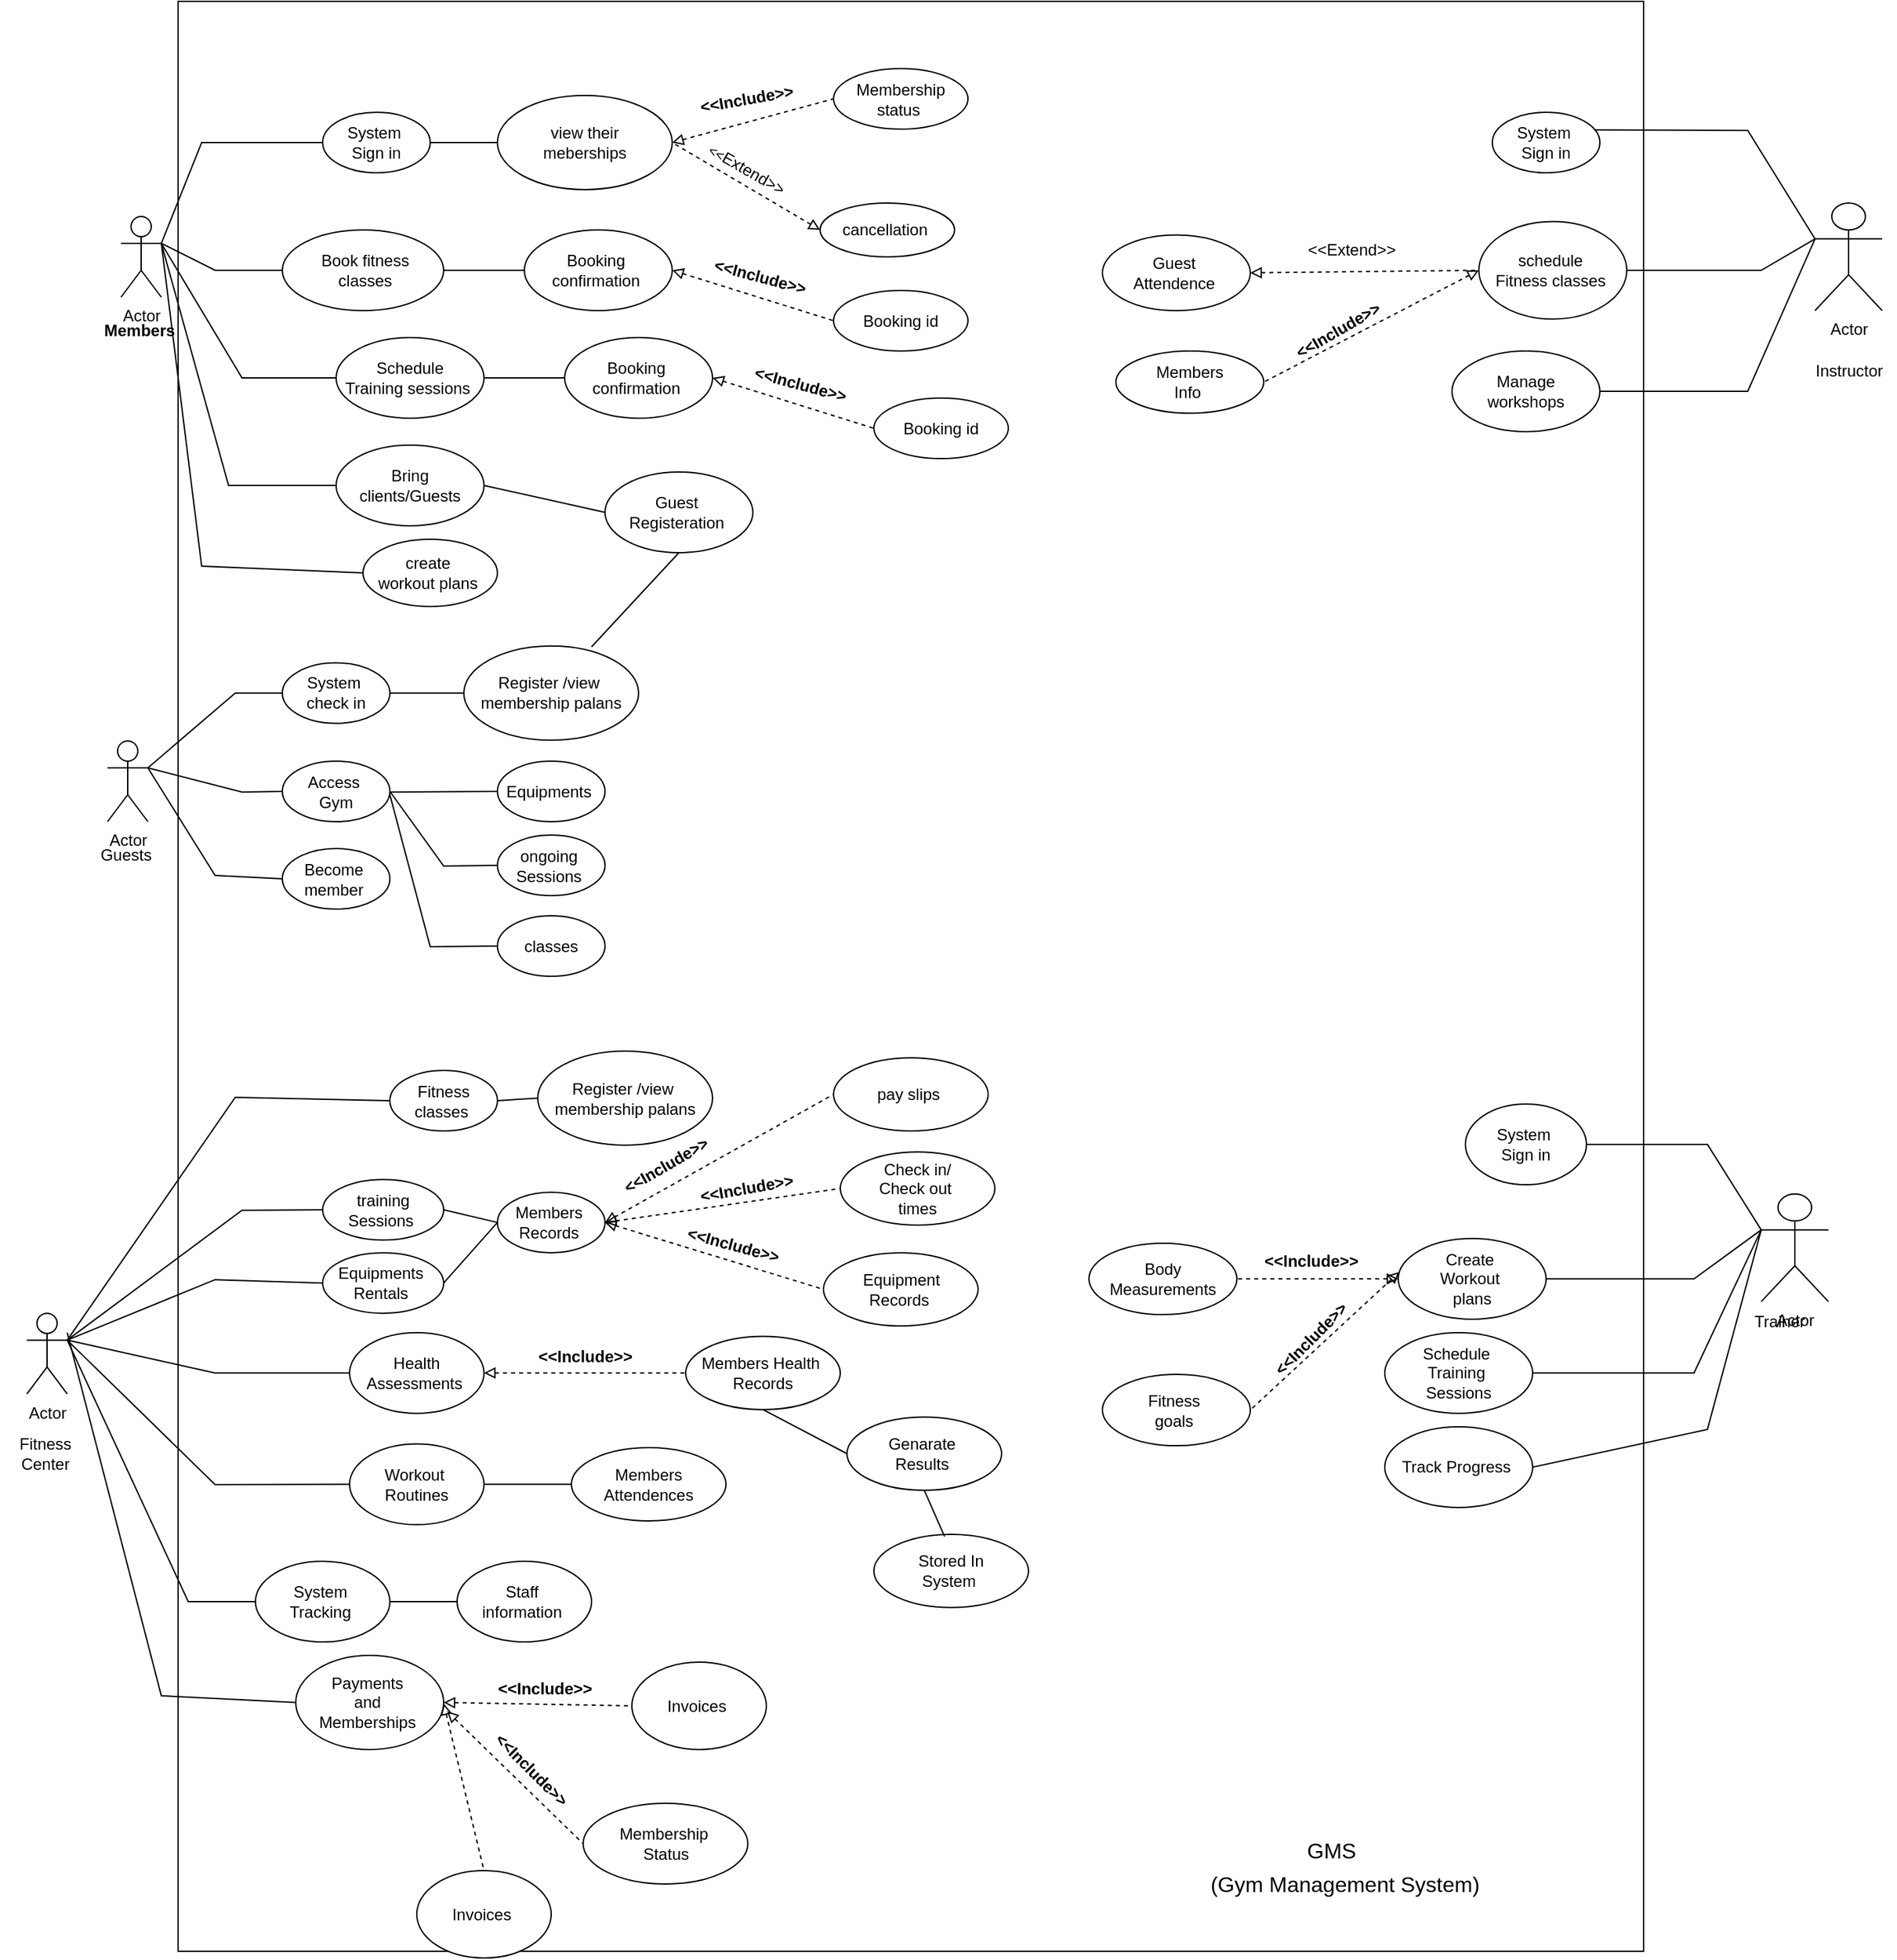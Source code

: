 <mxfile>
    <diagram id="JAE3TrR9RpjoKLnJmfdY" name="Page-1">
        <mxGraphModel dx="2232" dy="866" grid="1" gridSize="10" guides="1" tooltips="1" connect="1" arrows="1" fold="1" page="1" pageScale="1" pageWidth="850" pageHeight="1100" math="0" shadow="0">
            <root>
                <mxCell id="0"/>
                <mxCell id="1" parent="0"/>
                <mxCell id="172" value="" style="rounded=0;whiteSpace=wrap;html=1;" parent="1" vertex="1">
                    <mxGeometry x="82.5" y="100" width="1090" height="1450" as="geometry"/>
                </mxCell>
                <mxCell id="3" value="Actor" style="shape=umlActor;verticalLabelPosition=bottom;verticalAlign=top;html=1;outlineConnect=0;" parent="1" vertex="1">
                    <mxGeometry x="40" y="260" width="30" height="60" as="geometry"/>
                </mxCell>
                <mxCell id="8" value="view their&lt;br&gt;&amp;nbsp;meberships&amp;nbsp;" style="ellipse;whiteSpace=wrap;html=1;" parent="1" vertex="1">
                    <mxGeometry x="320" y="170" width="130" height="70" as="geometry"/>
                </mxCell>
                <mxCell id="9" value="&amp;nbsp;Book fitness&lt;br&gt;&amp;nbsp;classes" style="ellipse;whiteSpace=wrap;html=1;" parent="1" vertex="1">
                    <mxGeometry x="160" y="270" width="120" height="60" as="geometry"/>
                </mxCell>
                <mxCell id="15" value="&lt;b&gt;Members&amp;nbsp;&lt;/b&gt;" style="text;html=1;align=center;verticalAlign=middle;resizable=0;points=[];autosize=1;strokeColor=none;fillColor=none;" parent="1" vertex="1">
                    <mxGeometry x="15" y="330" width="80" height="30" as="geometry"/>
                </mxCell>
                <mxCell id="17" value="Membership&lt;br&gt;status&amp;nbsp;" style="ellipse;whiteSpace=wrap;html=1;" parent="1" vertex="1">
                    <mxGeometry x="570" y="150" width="100" height="45" as="geometry"/>
                </mxCell>
                <mxCell id="19" value="&lt;b&gt;&amp;lt;&amp;lt;Include&amp;gt;&amp;gt;&lt;br&gt;&lt;/b&gt;" style="text;html=1;align=center;verticalAlign=middle;resizable=0;points=[];autosize=1;strokeColor=none;fillColor=none;rotation=-10;" parent="1" vertex="1">
                    <mxGeometry x="460" y="157.5" width="90" height="30" as="geometry"/>
                </mxCell>
                <mxCell id="21" value="cancellation&amp;nbsp;" style="ellipse;whiteSpace=wrap;html=1;" parent="1" vertex="1">
                    <mxGeometry x="560" y="250" width="100" height="40" as="geometry"/>
                </mxCell>
                <mxCell id="23" value="System&amp;nbsp;&lt;br&gt;Sign in" style="ellipse;whiteSpace=wrap;html=1;" parent="1" vertex="1">
                    <mxGeometry x="190" y="182.5" width="80" height="45" as="geometry"/>
                </mxCell>
                <mxCell id="25" value="&lt;span style=&quot;font-size: 10px;&quot;&gt;&amp;lt;&amp;lt;&lt;/span&gt;Extend&amp;gt;&amp;gt;" style="text;html=1;align=center;verticalAlign=middle;resizable=0;points=[];autosize=1;strokeColor=none;fillColor=none;rotation=30;" parent="1" vertex="1">
                    <mxGeometry x="460" y="210" width="90" height="30" as="geometry"/>
                </mxCell>
                <mxCell id="27" value="" style="endArrow=none;dashed=1;html=1;rounded=0;entryX=1;entryY=0.5;entryDx=0;entryDy=0;endFill=0;startArrow=block;startFill=0;exitX=0;exitY=0.5;exitDx=0;exitDy=0;" parent="1" source="21" target="8" edge="1">
                    <mxGeometry width="50" height="50" relative="1" as="geometry">
                        <mxPoint x="555" y="300" as="sourcePoint"/>
                        <mxPoint x="450" y="250" as="targetPoint"/>
                    </mxGeometry>
                </mxCell>
                <mxCell id="28" value="" style="endArrow=none;dashed=1;html=1;rounded=0;exitX=1;exitY=0.5;exitDx=0;exitDy=0;endFill=0;startArrow=block;startFill=0;entryX=0;entryY=0.5;entryDx=0;entryDy=0;" parent="1" source="8" target="17" edge="1">
                    <mxGeometry width="50" height="50" relative="1" as="geometry">
                        <mxPoint x="480" y="230" as="sourcePoint"/>
                        <mxPoint x="590" y="220" as="targetPoint"/>
                    </mxGeometry>
                </mxCell>
                <mxCell id="30" value="" style="endArrow=none;html=1;rounded=0;entryX=0;entryY=0.5;entryDx=0;entryDy=0;" parent="1" target="23" edge="1">
                    <mxGeometry width="50" height="50" relative="1" as="geometry">
                        <mxPoint x="70" y="280" as="sourcePoint"/>
                        <mxPoint x="255" y="127.5" as="targetPoint"/>
                        <Array as="points">
                            <mxPoint x="100" y="205"/>
                        </Array>
                    </mxGeometry>
                </mxCell>
                <mxCell id="31" value="" style="endArrow=none;html=1;rounded=0;entryX=0;entryY=0.5;entryDx=0;entryDy=0;exitX=1;exitY=0.333;exitDx=0;exitDy=0;exitPerimeter=0;" parent="1" source="3" target="9" edge="1">
                    <mxGeometry width="50" height="50" relative="1" as="geometry">
                        <mxPoint x="130" y="355" as="sourcePoint"/>
                        <mxPoint x="230.0" y="280" as="targetPoint"/>
                        <Array as="points">
                            <mxPoint x="110" y="300"/>
                        </Array>
                    </mxGeometry>
                </mxCell>
                <mxCell id="32" value="" style="endArrow=none;html=1;rounded=0;exitX=1;exitY=0.333;exitDx=0;exitDy=0;exitPerimeter=0;entryX=0;entryY=0.5;entryDx=0;entryDy=0;" parent="1" source="3" target="33" edge="1">
                    <mxGeometry width="50" height="50" relative="1" as="geometry">
                        <mxPoint x="100" y="425" as="sourcePoint"/>
                        <mxPoint x="200" y="380" as="targetPoint"/>
                        <Array as="points">
                            <mxPoint x="130" y="380"/>
                        </Array>
                    </mxGeometry>
                </mxCell>
                <mxCell id="33" value="Schedule&lt;br&gt;Training sessions&amp;nbsp;" style="ellipse;whiteSpace=wrap;html=1;" parent="1" vertex="1">
                    <mxGeometry x="200" y="350" width="110" height="60" as="geometry"/>
                </mxCell>
                <mxCell id="35" value="Booking&amp;nbsp;&lt;br&gt;confirmation&amp;nbsp;" style="ellipse;whiteSpace=wrap;html=1;" parent="1" vertex="1">
                    <mxGeometry x="340" y="270" width="110" height="60" as="geometry"/>
                </mxCell>
                <mxCell id="36" value="Booking&amp;nbsp;&lt;br&gt;confirmation&amp;nbsp;" style="ellipse;whiteSpace=wrap;html=1;" parent="1" vertex="1">
                    <mxGeometry x="370" y="350" width="110" height="60" as="geometry"/>
                </mxCell>
                <mxCell id="37" value="" style="endArrow=none;html=1;rounded=0;exitX=1;exitY=0.5;exitDx=0;exitDy=0;entryX=0;entryY=0.5;entryDx=0;entryDy=0;" parent="1" source="9" target="35" edge="1">
                    <mxGeometry width="50" height="50" relative="1" as="geometry">
                        <mxPoint x="270" y="280" as="sourcePoint"/>
                        <mxPoint x="330" y="300" as="targetPoint"/>
                        <Array as="points"/>
                    </mxGeometry>
                </mxCell>
                <mxCell id="38" value="" style="endArrow=none;html=1;rounded=0;entryX=0;entryY=0.5;entryDx=0;entryDy=0;" parent="1" target="36" edge="1">
                    <mxGeometry width="50" height="50" relative="1" as="geometry">
                        <mxPoint x="310" y="380" as="sourcePoint"/>
                        <mxPoint x="370" y="380" as="targetPoint"/>
                        <Array as="points">
                            <mxPoint x="320" y="380"/>
                        </Array>
                    </mxGeometry>
                </mxCell>
                <mxCell id="39" value="Booking id" style="ellipse;whiteSpace=wrap;html=1;" parent="1" vertex="1">
                    <mxGeometry x="570" y="315" width="100" height="45" as="geometry"/>
                </mxCell>
                <mxCell id="40" value="&lt;b&gt;&amp;lt;&amp;lt;Include&amp;gt;&amp;gt;&lt;br&gt;&lt;/b&gt;" style="text;html=1;align=center;verticalAlign=middle;resizable=0;points=[];autosize=1;strokeColor=none;fillColor=none;rotation=15;" parent="1" vertex="1">
                    <mxGeometry x="470" y="290" width="90" height="30" as="geometry"/>
                </mxCell>
                <mxCell id="41" value="" style="endArrow=none;dashed=1;html=1;rounded=0;exitX=1;exitY=0.5;exitDx=0;exitDy=0;endFill=0;startArrow=block;startFill=0;entryX=0;entryY=0.5;entryDx=0;entryDy=0;" parent="1" source="35" target="39" edge="1">
                    <mxGeometry width="50" height="50" relative="1" as="geometry">
                        <mxPoint x="440.0" y="322.5" as="sourcePoint"/>
                        <mxPoint x="570.0" y="290" as="targetPoint"/>
                    </mxGeometry>
                </mxCell>
                <mxCell id="42" value="Booking id" style="ellipse;whiteSpace=wrap;html=1;" parent="1" vertex="1">
                    <mxGeometry x="600" y="395" width="100" height="45" as="geometry"/>
                </mxCell>
                <mxCell id="45" value="" style="endArrow=none;html=1;rounded=0;exitX=1;exitY=0.333;exitDx=0;exitDy=0;exitPerimeter=0;entryX=0;entryY=0.5;entryDx=0;entryDy=0;" parent="1" source="3" target="46" edge="1">
                    <mxGeometry width="50" height="50" relative="1" as="geometry">
                        <mxPoint x="60" y="315" as="sourcePoint"/>
                        <mxPoint x="200" y="460" as="targetPoint"/>
                        <Array as="points">
                            <mxPoint x="120" y="460"/>
                        </Array>
                    </mxGeometry>
                </mxCell>
                <mxCell id="46" value="Bring&lt;br&gt;clients/Guests" style="ellipse;whiteSpace=wrap;html=1;" parent="1" vertex="1">
                    <mxGeometry x="200" y="430" width="110" height="60" as="geometry"/>
                </mxCell>
                <mxCell id="48" value="" style="endArrow=none;html=1;rounded=0;entryX=0;entryY=0.5;entryDx=0;entryDy=0;exitX=1;exitY=0.5;exitDx=0;exitDy=0;" parent="1" source="46" target="49" edge="1">
                    <mxGeometry width="50" height="50" relative="1" as="geometry">
                        <mxPoint x="310" y="459.71" as="sourcePoint"/>
                        <mxPoint x="370.0" y="459.71" as="targetPoint"/>
                        <Array as="points"/>
                    </mxGeometry>
                </mxCell>
                <mxCell id="49" value="Guest&amp;nbsp;&lt;br&gt;Registeration&amp;nbsp;" style="ellipse;whiteSpace=wrap;html=1;" parent="1" vertex="1">
                    <mxGeometry x="400" y="450" width="110" height="60" as="geometry"/>
                </mxCell>
                <mxCell id="50" value="" style="endArrow=none;html=1;rounded=0;exitX=1;exitY=0.333;exitDx=0;exitDy=0;exitPerimeter=0;entryX=0;entryY=0.5;entryDx=0;entryDy=0;" parent="1" source="3" target="51" edge="1">
                    <mxGeometry width="50" height="50" relative="1" as="geometry">
                        <mxPoint x="70" y="350" as="sourcePoint"/>
                        <mxPoint x="230" y="520" as="targetPoint"/>
                        <Array as="points">
                            <mxPoint x="100" y="520"/>
                        </Array>
                    </mxGeometry>
                </mxCell>
                <mxCell id="51" value="create&amp;nbsp;&lt;br&gt;workout plans&amp;nbsp;" style="ellipse;whiteSpace=wrap;html=1;" parent="1" vertex="1">
                    <mxGeometry x="220" y="500" width="100" height="50" as="geometry"/>
                </mxCell>
                <mxCell id="52" value="Actor" style="shape=umlActor;verticalLabelPosition=bottom;verticalAlign=top;html=1;outlineConnect=0;" parent="1" vertex="1">
                    <mxGeometry x="30" y="650" width="30" height="60" as="geometry"/>
                </mxCell>
                <mxCell id="53" value="Guests&amp;nbsp;" style="text;html=1;align=center;verticalAlign=middle;resizable=0;points=[];autosize=1;strokeColor=none;fillColor=none;" parent="1" vertex="1">
                    <mxGeometry x="15" y="720" width="60" height="30" as="geometry"/>
                </mxCell>
                <mxCell id="54" value="Register /view&amp;nbsp;&lt;br&gt;membership palans" style="ellipse;whiteSpace=wrap;html=1;" parent="1" vertex="1">
                    <mxGeometry x="295" y="579.43" width="130" height="70" as="geometry"/>
                </mxCell>
                <mxCell id="55" value="System&amp;nbsp;&lt;br&gt;check in" style="ellipse;whiteSpace=wrap;html=1;" parent="1" vertex="1">
                    <mxGeometry x="160" y="591.93" width="80" height="45" as="geometry"/>
                </mxCell>
                <mxCell id="57" value="" style="endArrow=none;html=1;rounded=0;entryX=0;entryY=0.5;entryDx=0;entryDy=0;exitX=1;exitY=0.333;exitDx=0;exitDy=0;exitPerimeter=0;" parent="1" source="52" target="55" edge="1">
                    <mxGeometry width="50" height="50" relative="1" as="geometry">
                        <mxPoint x="95" y="689.43" as="sourcePoint"/>
                        <mxPoint x="280" y="536.93" as="targetPoint"/>
                        <Array as="points">
                            <mxPoint x="125" y="614.43"/>
                        </Array>
                    </mxGeometry>
                </mxCell>
                <mxCell id="58" value="" style="endArrow=none;html=1;rounded=0;entryX=0;entryY=0.5;entryDx=0;entryDy=0;exitX=1;exitY=0.333;exitDx=0;exitDy=0;exitPerimeter=0;" parent="1" source="52" target="62" edge="1">
                    <mxGeometry width="50" height="50" relative="1" as="geometry">
                        <mxPoint x="95" y="689.43" as="sourcePoint"/>
                        <mxPoint x="185" y="709.43" as="targetPoint"/>
                        <Array as="points">
                            <mxPoint x="130" y="688"/>
                        </Array>
                    </mxGeometry>
                </mxCell>
                <mxCell id="60" value="" style="endArrow=none;html=1;rounded=0;entryX=0;entryY=0.5;entryDx=0;entryDy=0;exitX=1;exitY=0.5;exitDx=0;exitDy=0;" parent="1" source="23" target="8" edge="1">
                    <mxGeometry width="50" height="50" relative="1" as="geometry">
                        <mxPoint x="180" y="195" as="sourcePoint"/>
                        <mxPoint x="320.0" y="195" as="targetPoint"/>
                        <Array as="points"/>
                    </mxGeometry>
                </mxCell>
                <mxCell id="61" value="" style="endArrow=none;html=1;rounded=0;entryX=0;entryY=0.5;entryDx=0;entryDy=0;exitX=1;exitY=0.5;exitDx=0;exitDy=0;" parent="1" source="55" target="54" edge="1">
                    <mxGeometry width="50" height="50" relative="1" as="geometry">
                        <mxPoint x="290" y="640" as="sourcePoint"/>
                        <mxPoint x="360.0" y="591.93" as="targetPoint"/>
                        <Array as="points"/>
                    </mxGeometry>
                </mxCell>
                <mxCell id="62" value="Access&amp;nbsp;&lt;br&gt;Gym" style="ellipse;whiteSpace=wrap;html=1;" parent="1" vertex="1">
                    <mxGeometry x="160" y="665" width="80" height="45" as="geometry"/>
                </mxCell>
                <mxCell id="64" value="" style="endArrow=none;html=1;rounded=0;entryX=0;entryY=0.5;entryDx=0;entryDy=0;exitX=0.5;exitY=1;exitDx=0;exitDy=0;" parent="1" source="49" edge="1">
                    <mxGeometry width="50" height="50" relative="1" as="geometry">
                        <mxPoint x="330.0" y="550" as="sourcePoint"/>
                        <mxPoint x="390.0" y="580" as="targetPoint"/>
                        <Array as="points"/>
                    </mxGeometry>
                </mxCell>
                <mxCell id="65" value="" style="endArrow=none;html=1;rounded=0;exitX=1;exitY=0.333;exitDx=0;exitDy=0;exitPerimeter=0;entryX=0;entryY=0.5;entryDx=0;entryDy=0;" parent="1" source="52" target="66" edge="1">
                    <mxGeometry width="50" height="50" relative="1" as="geometry">
                        <mxPoint x="50" y="680" as="sourcePoint"/>
                        <mxPoint x="170" y="770" as="targetPoint"/>
                        <Array as="points">
                            <mxPoint x="110" y="750"/>
                        </Array>
                    </mxGeometry>
                </mxCell>
                <mxCell id="66" value="Become&amp;nbsp;&lt;br&gt;member&amp;nbsp;" style="ellipse;whiteSpace=wrap;html=1;" parent="1" vertex="1">
                    <mxGeometry x="160" y="730" width="80" height="45" as="geometry"/>
                </mxCell>
                <mxCell id="68" value="Equipments&amp;nbsp;" style="ellipse;whiteSpace=wrap;html=1;" parent="1" vertex="1">
                    <mxGeometry x="320" y="665" width="80" height="45" as="geometry"/>
                </mxCell>
                <mxCell id="69" value="ongoing&amp;nbsp;&lt;br&gt;Sessions&amp;nbsp;" style="ellipse;whiteSpace=wrap;html=1;" parent="1" vertex="1">
                    <mxGeometry x="320" y="720" width="80" height="45" as="geometry"/>
                </mxCell>
                <mxCell id="70" value="classes" style="ellipse;whiteSpace=wrap;html=1;" parent="1" vertex="1">
                    <mxGeometry x="320" y="780" width="80" height="45" as="geometry"/>
                </mxCell>
                <mxCell id="71" value="" style="endArrow=none;html=1;rounded=0;entryX=0;entryY=0.5;entryDx=0;entryDy=0;" parent="1" target="70" edge="1">
                    <mxGeometry width="50" height="50" relative="1" as="geometry">
                        <mxPoint x="240" y="690" as="sourcePoint"/>
                        <mxPoint x="310" y="775" as="targetPoint"/>
                        <Array as="points">
                            <mxPoint x="270" y="803"/>
                        </Array>
                    </mxGeometry>
                </mxCell>
                <mxCell id="72" value="" style="endArrow=none;html=1;rounded=0;entryX=0;entryY=0.5;entryDx=0;entryDy=0;exitX=1;exitY=0.5;exitDx=0;exitDy=0;" parent="1" source="62" target="69" edge="1">
                    <mxGeometry width="50" height="50" relative="1" as="geometry">
                        <mxPoint x="255" y="720" as="sourcePoint"/>
                        <mxPoint x="310" y="720" as="targetPoint"/>
                        <Array as="points">
                            <mxPoint x="280" y="743"/>
                        </Array>
                    </mxGeometry>
                </mxCell>
                <mxCell id="73" value="" style="endArrow=none;html=1;rounded=0;entryX=0;entryY=0.5;entryDx=0;entryDy=0;" parent="1" target="68" edge="1">
                    <mxGeometry width="50" height="50" relative="1" as="geometry">
                        <mxPoint x="240" y="688" as="sourcePoint"/>
                        <mxPoint x="297.5" y="687.08" as="targetPoint"/>
                        <Array as="points"/>
                    </mxGeometry>
                </mxCell>
                <mxCell id="74" value="Actor" style="shape=umlActor;verticalLabelPosition=bottom;verticalAlign=top;html=1;outlineConnect=0;" parent="1" vertex="1">
                    <mxGeometry x="-30" y="1075.57" width="30" height="60" as="geometry"/>
                </mxCell>
                <mxCell id="75" value="Register /view&amp;nbsp;&lt;br&gt;membership palans" style="ellipse;whiteSpace=wrap;html=1;" parent="1" vertex="1">
                    <mxGeometry x="350" y="880.57" width="130" height="70" as="geometry"/>
                </mxCell>
                <mxCell id="76" value="Fitness classes&amp;nbsp;" style="ellipse;whiteSpace=wrap;html=1;" parent="1" vertex="1">
                    <mxGeometry x="240" y="895" width="80" height="45" as="geometry"/>
                </mxCell>
                <mxCell id="77" value="" style="endArrow=none;html=1;rounded=0;entryX=0;entryY=0.5;entryDx=0;entryDy=0;exitX=1;exitY=0.333;exitDx=0;exitDy=0;exitPerimeter=0;" parent="1" source="74" target="76" edge="1">
                    <mxGeometry width="50" height="50" relative="1" as="geometry">
                        <mxPoint x="95" y="990" as="sourcePoint"/>
                        <mxPoint x="280" y="837.5" as="targetPoint"/>
                        <Array as="points">
                            <mxPoint x="125" y="915"/>
                        </Array>
                    </mxGeometry>
                </mxCell>
                <mxCell id="78" value="" style="endArrow=none;html=1;rounded=0;entryX=0;entryY=0.5;entryDx=0;entryDy=0;exitX=1;exitY=0.333;exitDx=0;exitDy=0;exitPerimeter=0;" parent="1" source="74" target="80" edge="1">
                    <mxGeometry width="50" height="50" relative="1" as="geometry">
                        <mxPoint x="95" y="990" as="sourcePoint"/>
                        <mxPoint x="185" y="1010" as="targetPoint"/>
                        <Array as="points">
                            <mxPoint x="130" y="999"/>
                        </Array>
                    </mxGeometry>
                </mxCell>
                <mxCell id="79" value="" style="endArrow=none;html=1;rounded=0;entryX=0;entryY=0.5;entryDx=0;entryDy=0;exitX=1;exitY=0.5;exitDx=0;exitDy=0;" parent="1" source="76" target="75" edge="1">
                    <mxGeometry width="50" height="50" relative="1" as="geometry">
                        <mxPoint x="290" y="940.57" as="sourcePoint"/>
                        <mxPoint x="360.0" y="892.5" as="targetPoint"/>
                        <Array as="points"/>
                    </mxGeometry>
                </mxCell>
                <mxCell id="80" value="training Sessions&amp;nbsp;" style="ellipse;whiteSpace=wrap;html=1;" parent="1" vertex="1">
                    <mxGeometry x="190" y="976.14" width="90" height="45" as="geometry"/>
                </mxCell>
                <mxCell id="81" value="" style="endArrow=none;html=1;rounded=0;exitX=1;exitY=0.333;exitDx=0;exitDy=0;exitPerimeter=0;entryX=0;entryY=0.5;entryDx=0;entryDy=0;" parent="1" source="74" target="82" edge="1">
                    <mxGeometry width="50" height="50" relative="1" as="geometry">
                        <mxPoint x="50" y="980.57" as="sourcePoint"/>
                        <mxPoint x="170" y="1070.57" as="targetPoint"/>
                        <Array as="points">
                            <mxPoint x="110" y="1050.57"/>
                        </Array>
                    </mxGeometry>
                </mxCell>
                <mxCell id="82" value="Equipments&amp;nbsp;&lt;br&gt;Rentals&amp;nbsp;" style="ellipse;whiteSpace=wrap;html=1;" parent="1" vertex="1">
                    <mxGeometry x="190" y="1030.57" width="90" height="45" as="geometry"/>
                </mxCell>
                <mxCell id="83" value="Members&amp;nbsp;&lt;br&gt;Records&amp;nbsp;" style="ellipse;whiteSpace=wrap;html=1;" parent="1" vertex="1">
                    <mxGeometry x="320" y="985.57" width="80" height="45" as="geometry"/>
                </mxCell>
                <mxCell id="85" value="Health Assessments&amp;nbsp;" style="ellipse;whiteSpace=wrap;html=1;" parent="1" vertex="1">
                    <mxGeometry x="210" y="1089.99" width="100" height="60" as="geometry"/>
                </mxCell>
                <mxCell id="86" value="" style="endArrow=none;html=1;rounded=0;exitX=1;exitY=0.333;exitDx=0;exitDy=0;exitPerimeter=0;entryX=0;entryY=0.5;entryDx=0;entryDy=0;" parent="1" source="74" target="85" edge="1">
                    <mxGeometry width="50" height="50" relative="1" as="geometry">
                        <mxPoint x="60" y="966" as="sourcePoint"/>
                        <mxPoint x="130" y="1160" as="targetPoint"/>
                        <Array as="points">
                            <mxPoint x="110" y="1120"/>
                        </Array>
                    </mxGeometry>
                </mxCell>
                <mxCell id="88" value="" style="endArrow=none;html=1;rounded=0;entryX=1;entryY=0.5;entryDx=0;entryDy=0;exitX=0;exitY=0.5;exitDx=0;exitDy=0;" parent="1" source="83" target="80" edge="1">
                    <mxGeometry width="50" height="50" relative="1" as="geometry">
                        <mxPoint x="320" y="990" as="sourcePoint"/>
                        <mxPoint x="510" y="1010.57" as="targetPoint"/>
                        <Array as="points"/>
                    </mxGeometry>
                </mxCell>
                <mxCell id="91" value="Fitness&amp;nbsp;&lt;br&gt;Center&amp;nbsp;" style="text;html=1;align=center;verticalAlign=middle;resizable=0;points=[];autosize=1;strokeColor=none;fillColor=none;" parent="1" vertex="1">
                    <mxGeometry x="-50" y="1160" width="70" height="40" as="geometry"/>
                </mxCell>
                <mxCell id="92" value="" style="endArrow=none;html=1;rounded=0;entryX=1;entryY=0.5;entryDx=0;entryDy=0;exitX=0;exitY=0.5;exitDx=0;exitDy=0;" parent="1" source="83" target="82" edge="1">
                    <mxGeometry width="50" height="50" relative="1" as="geometry">
                        <mxPoint x="320" y="1053" as="sourcePoint"/>
                        <mxPoint x="245" y="1052.11" as="targetPoint"/>
                        <Array as="points"/>
                    </mxGeometry>
                </mxCell>
                <mxCell id="93" value="&lt;b&gt;&amp;lt;&amp;lt;Include&amp;gt;&amp;gt;&lt;br&gt;&lt;/b&gt;" style="text;html=1;align=center;verticalAlign=middle;resizable=0;points=[];autosize=1;strokeColor=none;fillColor=none;rotation=15;" parent="1" vertex="1">
                    <mxGeometry x="500" y="370" width="90" height="30" as="geometry"/>
                </mxCell>
                <mxCell id="94" value="" style="endArrow=none;dashed=1;html=1;rounded=0;endFill=0;startArrow=block;startFill=0;entryX=0;entryY=0.5;entryDx=0;entryDy=0;" parent="1" edge="1">
                    <mxGeometry width="50" height="50" relative="1" as="geometry">
                        <mxPoint x="480" y="380" as="sourcePoint"/>
                        <mxPoint x="600" y="417.5" as="targetPoint"/>
                    </mxGeometry>
                </mxCell>
                <mxCell id="95" value="&lt;b&gt;&amp;lt;&amp;lt;Include&amp;gt;&amp;gt;&lt;br&gt;&lt;/b&gt;" style="text;html=1;align=center;verticalAlign=middle;resizable=0;points=[];autosize=1;strokeColor=none;fillColor=none;rotation=-30;" parent="1" vertex="1">
                    <mxGeometry x="400" y="950.57" width="90" height="30" as="geometry"/>
                </mxCell>
                <mxCell id="96" value="" style="endArrow=none;dashed=1;html=1;rounded=0;endFill=0;startArrow=block;startFill=0;exitX=1;exitY=0.5;exitDx=0;exitDy=0;entryX=0;entryY=0.5;entryDx=0;entryDy=0;" parent="1" source="83" target="97" edge="1">
                    <mxGeometry width="50" height="50" relative="1" as="geometry">
                        <mxPoint x="390" y="1000" as="sourcePoint"/>
                        <mxPoint x="490" y="1030" as="targetPoint"/>
                    </mxGeometry>
                </mxCell>
                <mxCell id="97" value="pay slips&amp;nbsp;" style="ellipse;whiteSpace=wrap;html=1;" parent="1" vertex="1">
                    <mxGeometry x="570" y="885.57" width="115" height="54.43" as="geometry"/>
                </mxCell>
                <mxCell id="98" value="" style="endArrow=none;dashed=1;html=1;rounded=0;endFill=0;startArrow=block;startFill=0;entryX=0;entryY=0.5;entryDx=0;entryDy=0;exitX=1;exitY=0.5;exitDx=0;exitDy=0;" parent="1" source="83" target="99" edge="1">
                    <mxGeometry width="50" height="50" relative="1" as="geometry">
                        <mxPoint x="390" y="1010" as="sourcePoint"/>
                        <mxPoint x="460" y="1040" as="targetPoint"/>
                    </mxGeometry>
                </mxCell>
                <mxCell id="99" value="Equipment&lt;br&gt;Records&amp;nbsp;" style="ellipse;whiteSpace=wrap;html=1;" parent="1" vertex="1">
                    <mxGeometry x="562.5" y="1030.57" width="115" height="54.43" as="geometry"/>
                </mxCell>
                <mxCell id="100" value="&lt;b&gt;&amp;lt;&amp;lt;Include&amp;gt;&amp;gt;&lt;br&gt;&lt;/b&gt;" style="text;html=1;align=center;verticalAlign=middle;resizable=0;points=[];autosize=1;strokeColor=none;fillColor=none;rotation=15;" parent="1" vertex="1">
                    <mxGeometry x="450" y="1010" width="90" height="30" as="geometry"/>
                </mxCell>
                <mxCell id="101" value="" style="endArrow=none;html=1;rounded=0;exitX=1;exitY=0.333;exitDx=0;exitDy=0;exitPerimeter=0;entryX=0;entryY=0.5;entryDx=0;entryDy=0;" parent="1" source="74" target="102" edge="1">
                    <mxGeometry width="50" height="50" relative="1" as="geometry">
                        <mxPoint x="50" y="1000.57" as="sourcePoint"/>
                        <mxPoint x="150" y="1170" as="targetPoint"/>
                        <Array as="points">
                            <mxPoint x="110" y="1203"/>
                        </Array>
                    </mxGeometry>
                </mxCell>
                <mxCell id="102" value="Workout&amp;nbsp;&lt;br&gt;Routines" style="ellipse;whiteSpace=wrap;html=1;" parent="1" vertex="1">
                    <mxGeometry x="210" y="1172.78" width="100" height="60" as="geometry"/>
                </mxCell>
                <mxCell id="103" value="Members Health&amp;nbsp;&lt;br&gt;Records&lt;span style=&quot;color: rgba(0, 0, 0, 0); font-family: monospace; font-size: 0px; text-align: start;&quot;&gt;%3CmxGraphModel%3E%3Croot%3E%3CmxCell%20id%3D%220%22%2F%3E%3CmxCell%20id%3D%221%22%20parent%3D%220%22%2F%3E%3CmxCell%20id%3D%222%22%20value%3D%22Members%20Health%26amp%3Bnbsp%3B%26lt%3Bbr%26gt%3BRecords%22%20style%3D%22ellipse%3BwhiteSpace%3Dwrap%3Bhtml%3D1%3B%22%20vertex%3D%221%22%20parent%3D%221%22%3E%3CmxGeometry%20x%3D%22460%22%20y%3D%221092.78%22%20width%3D%22115%22%20height%3D%2254.43%22%20as%3D%22geometry%22%2F%3E%3C%2FmxCell%3E%3C%2Froot%3E%3C%2FmxGraphModel%3E&lt;/span&gt;" style="ellipse;whiteSpace=wrap;html=1;" parent="1" vertex="1">
                    <mxGeometry x="460" y="1092.78" width="115" height="54.43" as="geometry"/>
                </mxCell>
                <mxCell id="104" value="&lt;b&gt;&amp;lt;&amp;lt;Include&amp;gt;&amp;gt;&lt;br&gt;&lt;/b&gt;" style="text;html=1;align=center;verticalAlign=middle;resizable=0;points=[];autosize=1;strokeColor=none;fillColor=none;rotation=0;" parent="1" vertex="1">
                    <mxGeometry x="310" y="1340" width="90" height="30" as="geometry"/>
                </mxCell>
                <mxCell id="105" value="" style="endArrow=none;dashed=1;html=1;rounded=0;endFill=0;startArrow=block;startFill=0;exitX=1;exitY=0.5;exitDx=0;exitDy=0;entryX=0;entryY=0.5;entryDx=0;entryDy=0;" parent="1" source="85" target="103" edge="1">
                    <mxGeometry width="50" height="50" relative="1" as="geometry">
                        <mxPoint x="270" y="1160.86" as="sourcePoint"/>
                        <mxPoint x="360.0" y="1110.005" as="targetPoint"/>
                    </mxGeometry>
                </mxCell>
                <mxCell id="106" value="Members Attendences" style="ellipse;whiteSpace=wrap;html=1;" parent="1" vertex="1">
                    <mxGeometry x="375" y="1175.56" width="115" height="54.43" as="geometry"/>
                </mxCell>
                <mxCell id="107" value="" style="endArrow=none;html=1;rounded=0;entryX=1;entryY=0.5;entryDx=0;entryDy=0;exitX=0;exitY=0.5;exitDx=0;exitDy=0;" parent="1" source="106" target="102" edge="1">
                    <mxGeometry width="50" height="50" relative="1" as="geometry">
                        <mxPoint x="320" y="1200" as="sourcePoint"/>
                        <mxPoint x="255" y="1245.0" as="targetPoint"/>
                        <Array as="points"/>
                    </mxGeometry>
                </mxCell>
                <mxCell id="108" value="System&amp;nbsp;&lt;br&gt;Tracking&amp;nbsp;" style="ellipse;whiteSpace=wrap;html=1;" parent="1" vertex="1">
                    <mxGeometry x="140" y="1260" width="100" height="60" as="geometry"/>
                </mxCell>
                <mxCell id="109" value="" style="endArrow=none;html=1;rounded=0;exitX=1;exitY=0.333;exitDx=0;exitDy=0;exitPerimeter=0;entryX=0;entryY=0.5;entryDx=0;entryDy=0;" parent="1" source="74" target="108" edge="1">
                    <mxGeometry width="50" height="50" relative="1" as="geometry">
                        <mxPoint x="40" y="1065.0" as="sourcePoint"/>
                        <mxPoint x="135" y="1294.43" as="targetPoint"/>
                        <Array as="points">
                            <mxPoint x="90" y="1290"/>
                        </Array>
                    </mxGeometry>
                </mxCell>
                <mxCell id="110" value="Staff&amp;nbsp;&lt;br&gt;information&amp;nbsp;" style="ellipse;whiteSpace=wrap;html=1;" parent="1" vertex="1">
                    <mxGeometry x="290" y="1260" width="100" height="60" as="geometry"/>
                </mxCell>
                <mxCell id="112" value="" style="endArrow=none;html=1;rounded=0;entryX=1;entryY=0.5;entryDx=0;entryDy=0;exitX=0;exitY=0.5;exitDx=0;exitDy=0;" parent="1" source="110" target="108" edge="1">
                    <mxGeometry width="50" height="50" relative="1" as="geometry">
                        <mxPoint x="302.5" y="1300" as="sourcePoint"/>
                        <mxPoint x="237.5" y="1300" as="targetPoint"/>
                        <Array as="points"/>
                    </mxGeometry>
                </mxCell>
                <mxCell id="113" value="Actor" style="shape=umlActor;verticalLabelPosition=bottom;verticalAlign=top;html=1;outlineConnect=0;" parent="1" vertex="1">
                    <mxGeometry x="1300" y="250" width="50" height="80" as="geometry"/>
                </mxCell>
                <mxCell id="119" value="" style="endArrow=none;html=1;rounded=0;entryX=0;entryY=0.5;entryDx=0;entryDy=0;" parent="1" target="120" edge="1">
                    <mxGeometry width="50" height="50" relative="1" as="geometry">
                        <mxPoint y="1090" as="sourcePoint"/>
                        <mxPoint x="170" y="1337.2" as="targetPoint"/>
                        <Array as="points">
                            <mxPoint x="70" y="1360"/>
                        </Array>
                    </mxGeometry>
                </mxCell>
                <mxCell id="120" value="Payments&amp;nbsp;&lt;br&gt;and&amp;nbsp;&lt;br&gt;Memberships&amp;nbsp;" style="ellipse;whiteSpace=wrap;html=1;" parent="1" vertex="1">
                    <mxGeometry x="170" y="1330" width="110" height="70" as="geometry"/>
                </mxCell>
                <mxCell id="121" value="Invoices&amp;nbsp;" style="ellipse;whiteSpace=wrap;html=1;" parent="1" vertex="1">
                    <mxGeometry x="420" y="1335" width="100" height="65" as="geometry"/>
                </mxCell>
                <mxCell id="122" value="" style="endArrow=none;dashed=1;html=1;rounded=0;endFill=0;startArrow=block;startFill=0;exitX=1;exitY=0.5;exitDx=0;exitDy=0;entryX=0;entryY=0.5;entryDx=0;entryDy=0;" parent="1" source="120" target="121" edge="1">
                    <mxGeometry width="50" height="50" relative="1" as="geometry">
                        <mxPoint x="275" y="1369.58" as="sourcePoint"/>
                        <mxPoint x="425.0" y="1369.585" as="targetPoint"/>
                        <Array as="points"/>
                    </mxGeometry>
                </mxCell>
                <mxCell id="123" value="&lt;b&gt;&amp;lt;&amp;lt;Include&amp;gt;&amp;gt;&lt;br&gt;&lt;/b&gt;" style="text;html=1;align=center;verticalAlign=middle;resizable=0;points=[];autosize=1;strokeColor=none;fillColor=none;rotation=0;" parent="1" vertex="1">
                    <mxGeometry x="340" y="1092.78" width="90" height="30" as="geometry"/>
                </mxCell>
                <mxCell id="124" value="Membership&amp;nbsp;&lt;br&gt;Status" style="ellipse;whiteSpace=wrap;html=1;" parent="1" vertex="1">
                    <mxGeometry x="383.75" y="1440" width="122.5" height="60" as="geometry"/>
                </mxCell>
                <mxCell id="125" value="" style="endArrow=none;dashed=1;html=1;rounded=0;endFill=0;startArrow=block;startFill=0;exitX=1.023;exitY=0.593;exitDx=0;exitDy=0;exitPerimeter=0;entryX=0;entryY=0.5;entryDx=0;entryDy=0;" parent="1" source="120" target="124" edge="1">
                    <mxGeometry width="50" height="50" relative="1" as="geometry">
                        <mxPoint x="235" y="1450" as="sourcePoint"/>
                        <mxPoint x="370" y="1460" as="targetPoint"/>
                        <Array as="points"/>
                    </mxGeometry>
                </mxCell>
                <mxCell id="126" value="&lt;b&gt;&amp;lt;&amp;lt;Include&amp;gt;&amp;gt;&lt;br&gt;&lt;/b&gt;" style="text;html=1;align=center;verticalAlign=middle;resizable=0;points=[];autosize=1;strokeColor=none;fillColor=none;rotation=45;" parent="1" vertex="1">
                    <mxGeometry x="300" y="1400" width="90" height="30" as="geometry"/>
                </mxCell>
                <mxCell id="127" value="Instructor" style="text;html=1;align=center;verticalAlign=middle;resizable=0;points=[];autosize=1;strokeColor=none;fillColor=none;" parent="1" vertex="1">
                    <mxGeometry x="1290" y="360" width="70" height="30" as="geometry"/>
                </mxCell>
                <mxCell id="128" value="System&amp;nbsp;&lt;br&gt;Sign in" style="ellipse;whiteSpace=wrap;html=1;" parent="1" vertex="1">
                    <mxGeometry x="1060" y="182.5" width="80" height="45" as="geometry"/>
                </mxCell>
                <mxCell id="129" value="" style="endArrow=none;html=1;rounded=0;entryX=0.948;entryY=0.293;entryDx=0;entryDy=0;exitX=0;exitY=0.333;exitDx=0;exitDy=0;exitPerimeter=0;entryPerimeter=0;" parent="1" source="113" target="128" edge="1">
                    <mxGeometry width="50" height="50" relative="1" as="geometry">
                        <mxPoint x="1280" y="285" as="sourcePoint"/>
                        <mxPoint x="1400" y="210" as="targetPoint"/>
                        <Array as="points">
                            <mxPoint x="1250" y="196"/>
                        </Array>
                    </mxGeometry>
                </mxCell>
                <mxCell id="130" value="" style="endArrow=none;html=1;rounded=0;entryX=1;entryY=0.5;entryDx=0;entryDy=0;exitX=0;exitY=0.333;exitDx=0;exitDy=0;exitPerimeter=0;" parent="1" source="113" target="131" edge="1">
                    <mxGeometry width="50" height="50" relative="1" as="geometry">
                        <mxPoint x="1490" y="260" as="sourcePoint"/>
                        <mxPoint x="1320" y="290" as="targetPoint"/>
                        <Array as="points">
                            <mxPoint x="1260" y="300"/>
                        </Array>
                    </mxGeometry>
                </mxCell>
                <mxCell id="131" value="schedule&amp;nbsp;&lt;br&gt;Fitness classes&amp;nbsp;" style="ellipse;whiteSpace=wrap;html=1;" parent="1" vertex="1">
                    <mxGeometry x="1050" y="263.75" width="110" height="72.5" as="geometry"/>
                </mxCell>
                <mxCell id="132" value="" style="endArrow=none;html=1;rounded=0;entryX=1;entryY=0.5;entryDx=0;entryDy=0;exitX=0;exitY=0.333;exitDx=0;exitDy=0;exitPerimeter=0;" parent="1" source="113" target="133" edge="1">
                    <mxGeometry width="50" height="50" relative="1" as="geometry">
                        <mxPoint x="1290" y="260" as="sourcePoint"/>
                        <mxPoint x="1380" y="420" as="targetPoint"/>
                        <Array as="points">
                            <mxPoint x="1250" y="390"/>
                        </Array>
                    </mxGeometry>
                </mxCell>
                <mxCell id="133" value="Manage &lt;br&gt;workshops" style="ellipse;whiteSpace=wrap;html=1;" parent="1" vertex="1">
                    <mxGeometry x="1030" y="360" width="110" height="60" as="geometry"/>
                </mxCell>
                <mxCell id="134" value="" style="endArrow=none;dashed=1;html=1;rounded=0;entryX=0;entryY=0.5;entryDx=0;entryDy=0;endFill=0;startArrow=block;startFill=0;exitX=1;exitY=0.5;exitDx=0;exitDy=0;" parent="1" source="135" target="131" edge="1">
                    <mxGeometry width="50" height="50" relative="1" as="geometry">
                        <mxPoint x="1100" y="290" as="sourcePoint"/>
                        <mxPoint x="1080" y="237.5" as="targetPoint"/>
                    </mxGeometry>
                </mxCell>
                <mxCell id="135" value="Guest&amp;nbsp;&lt;br&gt;Attendence&amp;nbsp;" style="ellipse;whiteSpace=wrap;html=1;" parent="1" vertex="1">
                    <mxGeometry x="770" y="273.75" width="110" height="56.25" as="geometry"/>
                </mxCell>
                <mxCell id="136" value="&amp;lt;&amp;lt;Extend&amp;gt;&amp;gt;" style="text;html=1;align=center;verticalAlign=middle;resizable=0;points=[];autosize=1;strokeColor=none;fillColor=none;" parent="1" vertex="1">
                    <mxGeometry x="910" y="270" width="90" height="30" as="geometry"/>
                </mxCell>
                <mxCell id="137" value="" style="endArrow=none;dashed=1;html=1;rounded=0;entryX=1;entryY=0.5;entryDx=0;entryDy=0;endFill=0;startArrow=block;startFill=0;exitX=0;exitY=0.5;exitDx=0;exitDy=0;" parent="1" source="131" target="138" edge="1">
                    <mxGeometry width="50" height="50" relative="1" as="geometry">
                        <mxPoint x="1230" y="290" as="sourcePoint"/>
                        <mxPoint x="1240" y="323.13" as="targetPoint"/>
                    </mxGeometry>
                </mxCell>
                <mxCell id="138" value="Members&lt;br&gt;Info&amp;nbsp;" style="ellipse;whiteSpace=wrap;html=1;" parent="1" vertex="1">
                    <mxGeometry x="780" y="360" width="110" height="46.25" as="geometry"/>
                </mxCell>
                <mxCell id="139" value="&lt;b&gt;&amp;lt;&amp;lt;Include&amp;gt;&amp;gt;&lt;br&gt;&lt;/b&gt;" style="text;html=1;align=center;verticalAlign=middle;resizable=0;points=[];autosize=1;strokeColor=none;fillColor=none;rotation=-30;" parent="1" vertex="1">
                    <mxGeometry x="900" y="330" width="90" height="30" as="geometry"/>
                </mxCell>
                <mxCell id="140" value="Check in/&lt;br&gt;Check out&amp;nbsp;&lt;br&gt;times" style="ellipse;whiteSpace=wrap;html=1;" parent="1" vertex="1">
                    <mxGeometry x="575" y="955.57" width="115" height="54.43" as="geometry"/>
                </mxCell>
                <mxCell id="141" value="" style="endArrow=none;dashed=1;html=1;rounded=0;endFill=0;startArrow=block;startFill=0;exitX=1;exitY=0.5;exitDx=0;exitDy=0;entryX=0;entryY=0.5;entryDx=0;entryDy=0;" parent="1" source="83" target="140" edge="1">
                    <mxGeometry width="50" height="50" relative="1" as="geometry">
                        <mxPoint x="410" y="1018.07" as="sourcePoint"/>
                        <mxPoint x="580.0" y="922.785" as="targetPoint"/>
                    </mxGeometry>
                </mxCell>
                <mxCell id="142" value="&lt;b&gt;&amp;lt;&amp;lt;Include&amp;gt;&amp;gt;&lt;br&gt;&lt;/b&gt;" style="text;html=1;align=center;verticalAlign=middle;resizable=0;points=[];autosize=1;strokeColor=none;fillColor=none;rotation=-10;" parent="1" vertex="1">
                    <mxGeometry x="460" y="967.78" width="90" height="30" as="geometry"/>
                </mxCell>
                <mxCell id="143" value="" style="endArrow=none;dashed=1;html=1;rounded=0;endFill=0;startArrow=block;startFill=0;exitX=1.023;exitY=0.593;exitDx=0;exitDy=0;exitPerimeter=0;entryX=0.5;entryY=0;entryDx=0;entryDy=0;" parent="1" target="144" edge="1">
                    <mxGeometry width="50" height="50" relative="1" as="geometry">
                        <mxPoint x="280.0" y="1365.76" as="sourcePoint"/>
                        <mxPoint x="300" y="1490" as="targetPoint"/>
                        <Array as="points"/>
                    </mxGeometry>
                </mxCell>
                <mxCell id="144" value="Invoices&amp;nbsp;" style="ellipse;whiteSpace=wrap;html=1;" parent="1" vertex="1">
                    <mxGeometry x="260" y="1490" width="100" height="65" as="geometry"/>
                </mxCell>
                <mxCell id="146" value="Actor" style="shape=umlActor;verticalLabelPosition=bottom;verticalAlign=top;html=1;outlineConnect=0;" parent="1" vertex="1">
                    <mxGeometry x="1260" y="986.93" width="50" height="80" as="geometry"/>
                </mxCell>
                <mxCell id="148" value="System&amp;nbsp;&lt;br&gt;Sign in" style="ellipse;whiteSpace=wrap;html=1;" parent="1" vertex="1">
                    <mxGeometry x="1040" y="920.0" width="90" height="60" as="geometry"/>
                </mxCell>
                <mxCell id="149" value="" style="endArrow=none;html=1;rounded=0;entryX=1;entryY=0.5;entryDx=0;entryDy=0;exitX=0;exitY=0.333;exitDx=0;exitDy=0;exitPerimeter=0;" parent="1" source="146" target="148" edge="1">
                    <mxGeometry width="50" height="50" relative="1" as="geometry">
                        <mxPoint x="1250" y="990.0" as="sourcePoint"/>
                        <mxPoint x="1085.84" y="920.005" as="targetPoint"/>
                        <Array as="points">
                            <mxPoint x="1220" y="950.0"/>
                        </Array>
                    </mxGeometry>
                </mxCell>
                <mxCell id="150" value="Trainer&amp;nbsp;" style="text;html=1;align=center;verticalAlign=middle;resizable=0;points=[];autosize=1;strokeColor=none;fillColor=none;" parent="1" vertex="1">
                    <mxGeometry x="1245" y="1066.93" width="60" height="30" as="geometry"/>
                </mxCell>
                <mxCell id="152" value="" style="endArrow=none;html=1;rounded=0;exitX=0;exitY=0.333;exitDx=0;exitDy=0;exitPerimeter=0;" parent="1" source="146" edge="1">
                    <mxGeometry width="50" height="50" relative="1" as="geometry">
                        <mxPoint x="1250" y="996.097" as="sourcePoint"/>
                        <mxPoint x="1100" y="1050" as="targetPoint"/>
                        <Array as="points">
                            <mxPoint x="1210" y="1050"/>
                        </Array>
                    </mxGeometry>
                </mxCell>
                <mxCell id="153" value="Create&amp;nbsp;&lt;br&gt;Workout&amp;nbsp;&lt;br&gt;plans" style="ellipse;whiteSpace=wrap;html=1;" parent="1" vertex="1">
                    <mxGeometry x="990" y="1020.0" width="110" height="60" as="geometry"/>
                </mxCell>
                <mxCell id="154" value="Schedule&amp;nbsp;&lt;br&gt;Training&amp;nbsp;&lt;br&gt;Sessions" style="ellipse;whiteSpace=wrap;html=1;" parent="1" vertex="1">
                    <mxGeometry x="980" y="1090" width="110" height="60" as="geometry"/>
                </mxCell>
                <mxCell id="155" value="" style="endArrow=none;html=1;rounded=0;entryX=1;entryY=0.5;entryDx=0;entryDy=0;exitX=0;exitY=0.333;exitDx=0;exitDy=0;exitPerimeter=0;" parent="1" source="146" target="154" edge="1">
                    <mxGeometry width="50" height="50" relative="1" as="geometry">
                        <mxPoint x="1250" y="990.0" as="sourcePoint"/>
                        <mxPoint x="1100" y="1120" as="targetPoint"/>
                        <Array as="points">
                            <mxPoint x="1210" y="1120"/>
                        </Array>
                    </mxGeometry>
                </mxCell>
                <mxCell id="158" value="&lt;b&gt;&amp;lt;&amp;lt;Include&amp;gt;&amp;gt;&lt;br&gt;&lt;/b&gt;" style="text;html=1;align=center;verticalAlign=middle;resizable=0;points=[];autosize=1;strokeColor=none;fillColor=none;rotation=0;" parent="1" vertex="1">
                    <mxGeometry x="880" y="1021.93" width="90" height="30" as="geometry"/>
                </mxCell>
                <mxCell id="159" value="" style="endArrow=none;dashed=1;html=1;rounded=0;endFill=0;startArrow=block;startFill=0;exitX=0;exitY=0.5;exitDx=0;exitDy=0;entryX=1;entryY=0.5;entryDx=0;entryDy=0;" parent="1" source="153" target="160" edge="1">
                    <mxGeometry width="50" height="50" relative="1" as="geometry">
                        <mxPoint x="990" y="1041.87" as="sourcePoint"/>
                        <mxPoint x="870" y="1050" as="targetPoint"/>
                    </mxGeometry>
                </mxCell>
                <mxCell id="160" value="Body Measurements" style="ellipse;whiteSpace=wrap;html=1;" parent="1" vertex="1">
                    <mxGeometry x="760" y="1023.44" width="110" height="53.12" as="geometry"/>
                </mxCell>
                <mxCell id="161" value="Fitness&amp;nbsp;&lt;br&gt;goals&amp;nbsp;" style="ellipse;whiteSpace=wrap;html=1;" parent="1" vertex="1">
                    <mxGeometry x="770" y="1120.94" width="110" height="53.12" as="geometry"/>
                </mxCell>
                <mxCell id="162" value="" style="endArrow=none;dashed=1;html=1;rounded=0;endFill=0;startArrow=block;startFill=0;entryX=1;entryY=0.5;entryDx=0;entryDy=0;exitX=0.008;exitY=0.414;exitDx=0;exitDy=0;exitPerimeter=0;" parent="1" source="153" target="161" edge="1">
                    <mxGeometry width="50" height="50" relative="1" as="geometry">
                        <mxPoint x="985" y="1050" as="sourcePoint"/>
                        <mxPoint x="865.0" y="1116.14" as="targetPoint"/>
                    </mxGeometry>
                </mxCell>
                <mxCell id="163" value="&lt;b&gt;&amp;lt;&amp;lt;Include&amp;gt;&amp;gt;&lt;br&gt;&lt;/b&gt;" style="text;html=1;align=center;verticalAlign=middle;resizable=0;points=[];autosize=1;strokeColor=none;fillColor=none;rotation=-45;" parent="1" vertex="1">
                    <mxGeometry x="880" y="1080" width="90" height="30" as="geometry"/>
                </mxCell>
                <mxCell id="164" value="Genarate&amp;nbsp;&lt;br&gt;Results&amp;nbsp;" style="ellipse;whiteSpace=wrap;html=1;" parent="1" vertex="1">
                    <mxGeometry x="580" y="1152.79" width="115" height="54.43" as="geometry"/>
                </mxCell>
                <mxCell id="165" value="" style="endArrow=none;html=1;rounded=0;entryX=0.5;entryY=1;entryDx=0;entryDy=0;exitX=0;exitY=0.5;exitDx=0;exitDy=0;" parent="1" source="164" target="103" edge="1">
                    <mxGeometry width="50" height="50" relative="1" as="geometry">
                        <mxPoint x="590.0" y="1186.795" as="sourcePoint"/>
                        <mxPoint x="525" y="1186.8" as="targetPoint"/>
                        <Array as="points"/>
                    </mxGeometry>
                </mxCell>
                <mxCell id="166" value="&amp;nbsp;Stored In&amp;nbsp;&lt;br&gt;System&amp;nbsp;" style="ellipse;whiteSpace=wrap;html=1;" parent="1" vertex="1">
                    <mxGeometry x="600" y="1240.0" width="115" height="54.43" as="geometry"/>
                </mxCell>
                <mxCell id="167" value="" style="endArrow=none;html=1;rounded=0;entryX=0.5;entryY=1;entryDx=0;entryDy=0;exitX=0.457;exitY=0.028;exitDx=0;exitDy=0;exitPerimeter=0;" parent="1" source="166" target="164" edge="1">
                    <mxGeometry width="50" height="50" relative="1" as="geometry">
                        <mxPoint x="652.5" y="1240.015" as="sourcePoint"/>
                        <mxPoint x="590" y="1207.22" as="targetPoint"/>
                        <Array as="points"/>
                    </mxGeometry>
                </mxCell>
                <mxCell id="168" value="" style="endArrow=none;html=1;rounded=0;entryX=1;entryY=0.5;entryDx=0;entryDy=0;exitX=0;exitY=0.333;exitDx=0;exitDy=0;exitPerimeter=0;" parent="1" source="146" target="169" edge="1">
                    <mxGeometry width="50" height="50" relative="1" as="geometry">
                        <mxPoint x="1250" y="1021.93" as="sourcePoint"/>
                        <mxPoint x="1100" y="1161.93" as="targetPoint"/>
                        <Array as="points">
                            <mxPoint x="1220" y="1161.93"/>
                        </Array>
                    </mxGeometry>
                </mxCell>
                <mxCell id="169" value="Track Progress&amp;nbsp;" style="ellipse;whiteSpace=wrap;html=1;" parent="1" vertex="1">
                    <mxGeometry x="980" y="1160" width="110" height="60" as="geometry"/>
                </mxCell>
                <mxCell id="174" value="&lt;font size=&quot;3&quot;&gt;GMS&lt;/font&gt;" style="text;html=1;align=center;verticalAlign=middle;resizable=0;points=[];autosize=1;strokeColor=none;fillColor=none;fontSize=14;" parent="1" vertex="1">
                    <mxGeometry x="910" y="1460" width="60" height="30" as="geometry"/>
                </mxCell>
                <mxCell id="175" value="&lt;font size=&quot;3&quot;&gt;(Gym Management System)&lt;/font&gt;" style="text;html=1;align=center;verticalAlign=middle;resizable=0;points=[];autosize=1;strokeColor=none;fillColor=none;fontSize=18;" parent="1" vertex="1">
                    <mxGeometry x="840" y="1480" width="220" height="40" as="geometry"/>
                </mxCell>
            </root>
        </mxGraphModel>
    </diagram>
</mxfile>